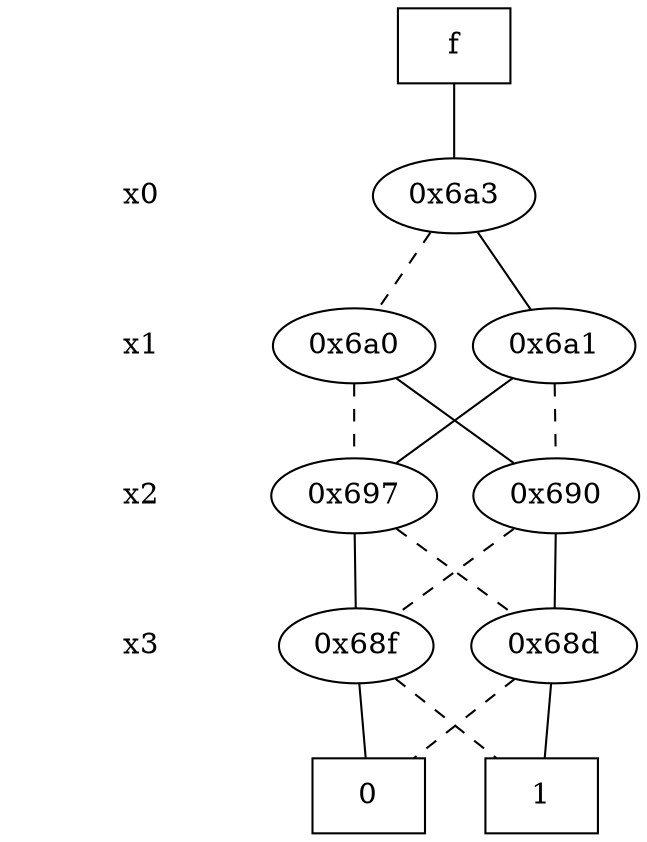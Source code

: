 digraph "DD" {
size = "7.5,10"
center = true;
edge [dir = none];
{ node [shape = plaintext];
  edge [style = invis];
  "CONST NODES" [style = invis];
" x0 " -> " x1 " -> " x2 " -> " x3 " -> "CONST NODES"; 
}
{ rank = same; node [shape = box]; edge [style = invis];
"f"; }
{ rank = same; " x0 ";
"0x6a3";
}
{ rank = same; " x1 ";
"0x6a0";
"0x6a1";
}
{ rank = same; " x2 ";
"0x697";
"0x690";
}
{ rank = same; " x3 ";
"0x68f";
"0x68d";
}
{ rank = same; "CONST NODES";
{ node [shape = box]; "0x657";
"0x656";
}
}
"f" -> "0x6a3" [style = solid];
"0x6a3" -> "0x6a1";
"0x6a3" -> "0x6a0" [style = dashed];
"0x6a0" -> "0x690";
"0x6a0" -> "0x697" [style = dashed];
"0x6a1" -> "0x697";
"0x6a1" -> "0x690" [style = dashed];
"0x697" -> "0x68f";
"0x697" -> "0x68d" [style = dashed];
"0x690" -> "0x68d";
"0x690" -> "0x68f" [style = dashed];
"0x68f" -> "0x657";
"0x68f" -> "0x656" [style = dashed];
"0x68d" -> "0x656";
"0x68d" -> "0x657" [style = dashed];
"0x657" [label = "0"];
"0x656" [label = "1"];
}
